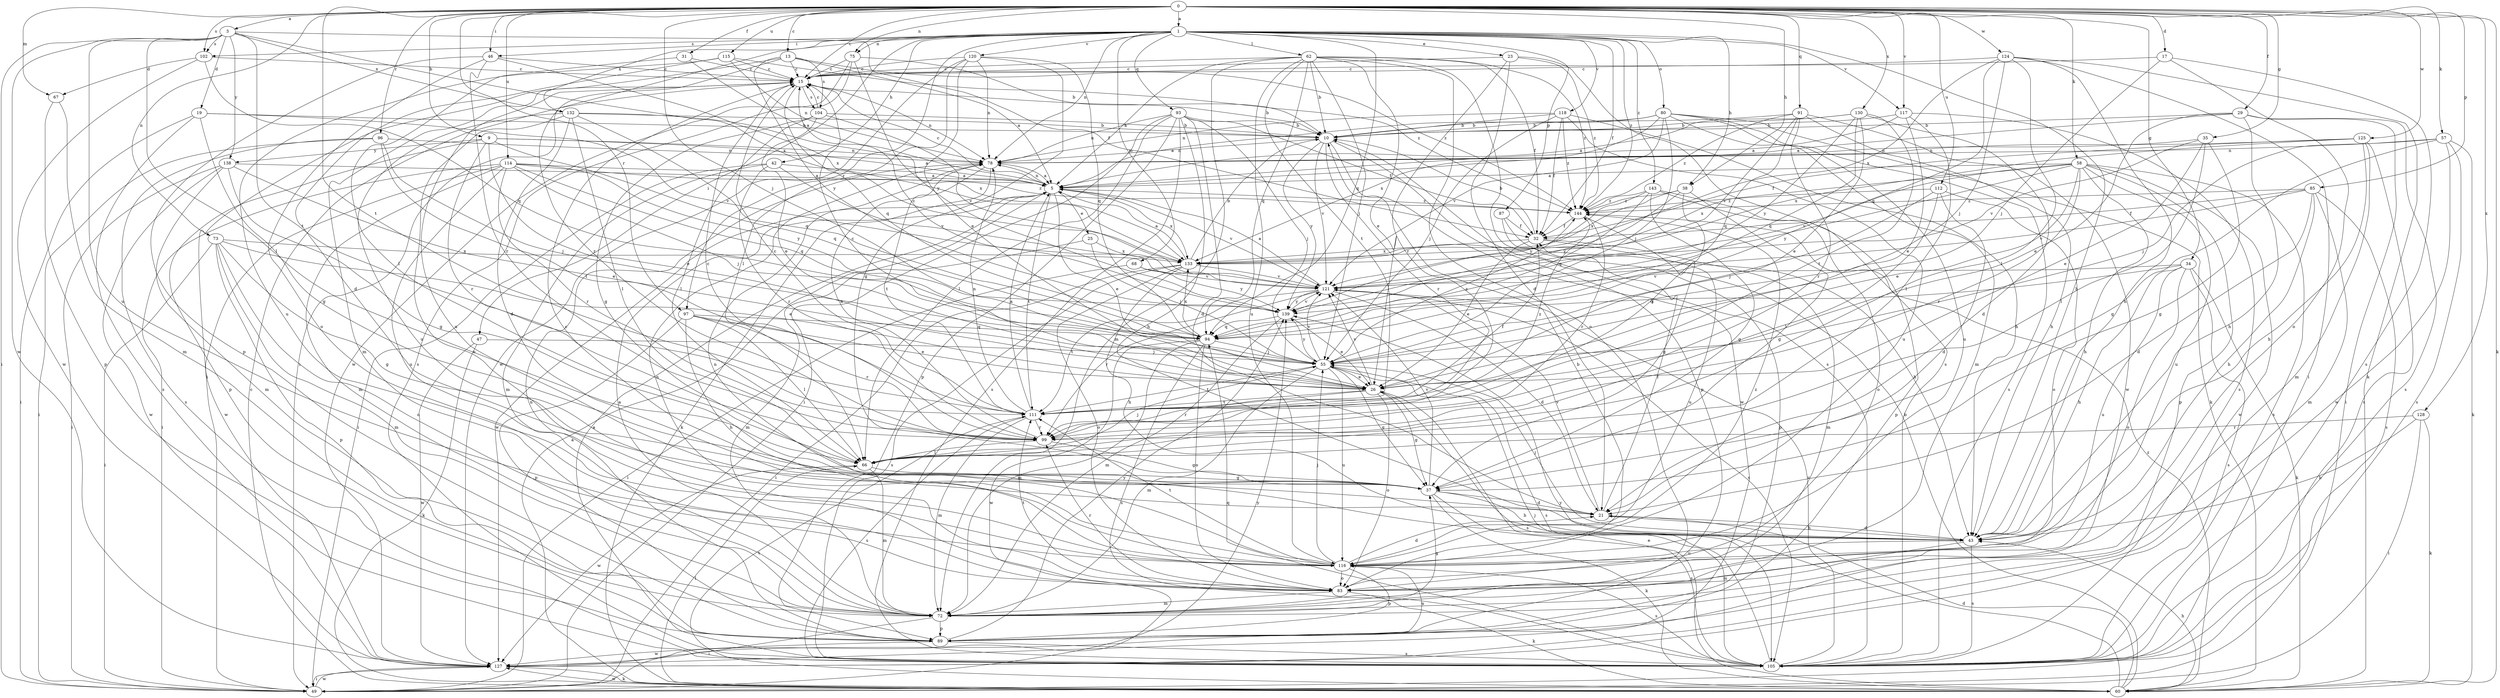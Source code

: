 strict digraph  {
0;
1;
3;
5;
9;
10;
13;
15;
17;
19;
21;
23;
25;
26;
29;
31;
32;
34;
35;
37;
38;
42;
43;
46;
47;
49;
55;
57;
58;
60;
62;
66;
67;
68;
72;
73;
75;
78;
80;
83;
85;
87;
89;
91;
93;
94;
96;
97;
99;
102;
104;
105;
111;
112;
114;
115;
116;
117;
118;
120;
121;
124;
125;
127;
128;
130;
132;
133;
138;
139;
143;
144;
0 -> 1  [label=a];
0 -> 3  [label=a];
0 -> 9  [label=b];
0 -> 13  [label=c];
0 -> 15  [label=c];
0 -> 17  [label=d];
0 -> 29  [label=f];
0 -> 31  [label=f];
0 -> 34  [label=g];
0 -> 35  [label=g];
0 -> 38  [label=h];
0 -> 46  [label=i];
0 -> 55  [label=j];
0 -> 57  [label=k];
0 -> 58  [label=k];
0 -> 60  [label=k];
0 -> 67  [label=m];
0 -> 73  [label=n];
0 -> 75  [label=n];
0 -> 85  [label=p];
0 -> 91  [label=q];
0 -> 96  [label=r];
0 -> 97  [label=r];
0 -> 102  [label=s];
0 -> 111  [label=t];
0 -> 112  [label=u];
0 -> 114  [label=u];
0 -> 115  [label=u];
0 -> 117  [label=v];
0 -> 124  [label=w];
0 -> 125  [label=w];
0 -> 128  [label=x];
0 -> 130  [label=x];
1 -> 23  [label=e];
1 -> 32  [label=f];
1 -> 38  [label=h];
1 -> 42  [label=h];
1 -> 43  [label=h];
1 -> 46  [label=i];
1 -> 47  [label=i];
1 -> 49  [label=i];
1 -> 62  [label=l];
1 -> 68  [label=m];
1 -> 75  [label=n];
1 -> 78  [label=n];
1 -> 80  [label=o];
1 -> 87  [label=p];
1 -> 93  [label=q];
1 -> 94  [label=q];
1 -> 97  [label=r];
1 -> 102  [label=s];
1 -> 117  [label=v];
1 -> 118  [label=v];
1 -> 120  [label=v];
1 -> 132  [label=x];
1 -> 143  [label=z];
1 -> 144  [label=z];
3 -> 19  [label=d];
3 -> 32  [label=f];
3 -> 49  [label=i];
3 -> 66  [label=l];
3 -> 102  [label=s];
3 -> 111  [label=t];
3 -> 116  [label=u];
3 -> 127  [label=w];
3 -> 132  [label=x];
3 -> 133  [label=x];
3 -> 138  [label=y];
5 -> 15  [label=c];
5 -> 25  [label=e];
5 -> 26  [label=e];
5 -> 78  [label=n];
5 -> 111  [label=t];
5 -> 121  [label=v];
5 -> 127  [label=w];
5 -> 133  [label=x];
5 -> 144  [label=z];
9 -> 5  [label=a];
9 -> 26  [label=e];
9 -> 78  [label=n];
9 -> 89  [label=p];
9 -> 94  [label=q];
9 -> 99  [label=r];
9 -> 138  [label=y];
10 -> 78  [label=n];
10 -> 89  [label=p];
10 -> 99  [label=r];
10 -> 121  [label=v];
10 -> 127  [label=w];
10 -> 139  [label=y];
13 -> 5  [label=a];
13 -> 15  [label=c];
13 -> 49  [label=i];
13 -> 99  [label=r];
13 -> 104  [label=s];
13 -> 139  [label=y];
13 -> 144  [label=z];
15 -> 10  [label=b];
15 -> 72  [label=m];
15 -> 78  [label=n];
15 -> 94  [label=q];
15 -> 104  [label=s];
15 -> 116  [label=u];
17 -> 15  [label=c];
17 -> 55  [label=j];
17 -> 83  [label=o];
17 -> 105  [label=s];
19 -> 10  [label=b];
19 -> 37  [label=g];
19 -> 49  [label=i];
19 -> 105  [label=s];
19 -> 121  [label=v];
21 -> 32  [label=f];
21 -> 43  [label=h];
21 -> 121  [label=v];
23 -> 15  [label=c];
23 -> 21  [label=d];
23 -> 99  [label=r];
23 -> 105  [label=s];
23 -> 144  [label=z];
25 -> 55  [label=j];
25 -> 72  [label=m];
25 -> 133  [label=x];
26 -> 15  [label=c];
26 -> 37  [label=g];
26 -> 83  [label=o];
26 -> 99  [label=r];
26 -> 105  [label=s];
26 -> 111  [label=t];
26 -> 121  [label=v];
29 -> 5  [label=a];
29 -> 10  [label=b];
29 -> 26  [label=e];
29 -> 43  [label=h];
29 -> 49  [label=i];
29 -> 105  [label=s];
31 -> 5  [label=a];
31 -> 15  [label=c];
31 -> 66  [label=l];
32 -> 10  [label=b];
32 -> 26  [label=e];
32 -> 72  [label=m];
32 -> 116  [label=u];
32 -> 133  [label=x];
34 -> 43  [label=h];
34 -> 60  [label=k];
34 -> 83  [label=o];
34 -> 94  [label=q];
34 -> 105  [label=s];
34 -> 116  [label=u];
34 -> 121  [label=v];
35 -> 26  [label=e];
35 -> 37  [label=g];
35 -> 66  [label=l];
35 -> 78  [label=n];
35 -> 121  [label=v];
37 -> 21  [label=d];
37 -> 43  [label=h];
37 -> 60  [label=k];
37 -> 105  [label=s];
37 -> 121  [label=v];
38 -> 37  [label=g];
38 -> 111  [label=t];
38 -> 133  [label=x];
38 -> 139  [label=y];
38 -> 144  [label=z];
42 -> 5  [label=a];
42 -> 49  [label=i];
42 -> 72  [label=m];
42 -> 99  [label=r];
42 -> 121  [label=v];
43 -> 21  [label=d];
43 -> 55  [label=j];
43 -> 72  [label=m];
43 -> 105  [label=s];
43 -> 116  [label=u];
46 -> 15  [label=c];
46 -> 83  [label=o];
46 -> 89  [label=p];
46 -> 99  [label=r];
46 -> 133  [label=x];
47 -> 55  [label=j];
47 -> 60  [label=k];
47 -> 127  [label=w];
49 -> 127  [label=w];
49 -> 139  [label=y];
55 -> 26  [label=e];
55 -> 37  [label=g];
55 -> 72  [label=m];
55 -> 105  [label=s];
55 -> 111  [label=t];
55 -> 116  [label=u];
55 -> 121  [label=v];
55 -> 139  [label=y];
55 -> 144  [label=z];
57 -> 37  [label=g];
57 -> 55  [label=j];
57 -> 60  [label=k];
57 -> 78  [label=n];
57 -> 105  [label=s];
57 -> 127  [label=w];
58 -> 5  [label=a];
58 -> 26  [label=e];
58 -> 43  [label=h];
58 -> 89  [label=p];
58 -> 99  [label=r];
58 -> 105  [label=s];
58 -> 116  [label=u];
58 -> 121  [label=v];
58 -> 127  [label=w];
58 -> 133  [label=x];
58 -> 139  [label=y];
60 -> 5  [label=a];
60 -> 10  [label=b];
60 -> 15  [label=c];
60 -> 21  [label=d];
60 -> 26  [label=e];
60 -> 43  [label=h];
60 -> 66  [label=l];
60 -> 111  [label=t];
60 -> 127  [label=w];
60 -> 139  [label=y];
60 -> 144  [label=z];
62 -> 5  [label=a];
62 -> 10  [label=b];
62 -> 15  [label=c];
62 -> 26  [label=e];
62 -> 32  [label=f];
62 -> 55  [label=j];
62 -> 72  [label=m];
62 -> 83  [label=o];
62 -> 94  [label=q];
62 -> 105  [label=s];
62 -> 111  [label=t];
62 -> 116  [label=u];
62 -> 144  [label=z];
66 -> 37  [label=g];
66 -> 55  [label=j];
66 -> 72  [label=m];
66 -> 127  [label=w];
67 -> 72  [label=m];
67 -> 89  [label=p];
68 -> 49  [label=i];
68 -> 121  [label=v];
68 -> 139  [label=y];
72 -> 5  [label=a];
72 -> 37  [label=g];
72 -> 49  [label=i];
72 -> 89  [label=p];
73 -> 26  [label=e];
73 -> 37  [label=g];
73 -> 49  [label=i];
73 -> 72  [label=m];
73 -> 83  [label=o];
73 -> 89  [label=p];
73 -> 133  [label=x];
75 -> 10  [label=b];
75 -> 15  [label=c];
75 -> 105  [label=s];
75 -> 127  [label=w];
75 -> 139  [label=y];
78 -> 5  [label=a];
78 -> 60  [label=k];
78 -> 111  [label=t];
80 -> 5  [label=a];
80 -> 10  [label=b];
80 -> 55  [label=j];
80 -> 60  [label=k];
80 -> 72  [label=m];
80 -> 105  [label=s];
80 -> 116  [label=u];
80 -> 121  [label=v];
80 -> 133  [label=x];
83 -> 10  [label=b];
83 -> 60  [label=k];
83 -> 72  [label=m];
83 -> 78  [label=n];
83 -> 99  [label=r];
83 -> 111  [label=t];
85 -> 21  [label=d];
85 -> 32  [label=f];
85 -> 43  [label=h];
85 -> 72  [label=m];
85 -> 105  [label=s];
85 -> 121  [label=v];
85 -> 144  [label=z];
87 -> 32  [label=f];
87 -> 43  [label=h];
87 -> 89  [label=p];
89 -> 78  [label=n];
89 -> 105  [label=s];
89 -> 116  [label=u];
89 -> 127  [label=w];
89 -> 139  [label=y];
91 -> 10  [label=b];
91 -> 43  [label=h];
91 -> 94  [label=q];
91 -> 99  [label=r];
91 -> 121  [label=v];
91 -> 127  [label=w];
91 -> 144  [label=z];
93 -> 10  [label=b];
93 -> 21  [label=d];
93 -> 32  [label=f];
93 -> 43  [label=h];
93 -> 49  [label=i];
93 -> 55  [label=j];
93 -> 66  [label=l];
93 -> 78  [label=n];
93 -> 89  [label=p];
93 -> 105  [label=s];
94 -> 55  [label=j];
94 -> 72  [label=m];
94 -> 83  [label=o];
94 -> 105  [label=s];
94 -> 127  [label=w];
94 -> 133  [label=x];
96 -> 49  [label=i];
96 -> 55  [label=j];
96 -> 78  [label=n];
96 -> 105  [label=s];
96 -> 111  [label=t];
97 -> 26  [label=e];
97 -> 43  [label=h];
97 -> 66  [label=l];
97 -> 89  [label=p];
97 -> 94  [label=q];
97 -> 99  [label=r];
99 -> 15  [label=c];
99 -> 37  [label=g];
99 -> 66  [label=l];
99 -> 78  [label=n];
102 -> 15  [label=c];
102 -> 94  [label=q];
102 -> 127  [label=w];
102 -> 67  [label=d];
104 -> 10  [label=b];
104 -> 15  [label=c];
104 -> 26  [label=e];
104 -> 37  [label=g];
104 -> 66  [label=l];
104 -> 121  [label=v];
105 -> 5  [label=a];
105 -> 55  [label=j];
105 -> 94  [label=q];
105 -> 121  [label=v];
111 -> 5  [label=a];
111 -> 15  [label=c];
111 -> 32  [label=f];
111 -> 72  [label=m];
111 -> 78  [label=n];
111 -> 99  [label=r];
111 -> 105  [label=s];
111 -> 144  [label=z];
112 -> 21  [label=d];
112 -> 55  [label=j];
112 -> 66  [label=l];
112 -> 83  [label=o];
112 -> 144  [label=z];
114 -> 5  [label=a];
114 -> 49  [label=i];
114 -> 55  [label=j];
114 -> 72  [label=m];
114 -> 94  [label=q];
114 -> 99  [label=r];
114 -> 116  [label=u];
114 -> 127  [label=w];
114 -> 139  [label=y];
114 -> 144  [label=z];
115 -> 15  [label=c];
115 -> 21  [label=d];
115 -> 78  [label=n];
115 -> 116  [label=u];
115 -> 144  [label=z];
116 -> 15  [label=c];
116 -> 21  [label=d];
116 -> 55  [label=j];
116 -> 78  [label=n];
116 -> 83  [label=o];
116 -> 89  [label=p];
116 -> 105  [label=s];
116 -> 111  [label=t];
116 -> 144  [label=z];
117 -> 5  [label=a];
117 -> 10  [label=b];
117 -> 26  [label=e];
117 -> 66  [label=l];
117 -> 105  [label=s];
118 -> 10  [label=b];
118 -> 32  [label=f];
118 -> 43  [label=h];
118 -> 55  [label=j];
118 -> 78  [label=n];
118 -> 116  [label=u];
118 -> 144  [label=z];
120 -> 15  [label=c];
120 -> 26  [label=e];
120 -> 37  [label=g];
120 -> 66  [label=l];
120 -> 78  [label=n];
120 -> 94  [label=q];
120 -> 127  [label=w];
121 -> 5  [label=a];
121 -> 21  [label=d];
121 -> 99  [label=r];
121 -> 105  [label=s];
121 -> 111  [label=t];
121 -> 139  [label=y];
124 -> 15  [label=c];
124 -> 43  [label=h];
124 -> 49  [label=i];
124 -> 55  [label=j];
124 -> 60  [label=k];
124 -> 66  [label=l];
124 -> 94  [label=q];
124 -> 133  [label=x];
125 -> 32  [label=f];
125 -> 43  [label=h];
125 -> 72  [label=m];
125 -> 78  [label=n];
125 -> 105  [label=s];
125 -> 133  [label=x];
127 -> 49  [label=i];
127 -> 60  [label=k];
128 -> 43  [label=h];
128 -> 49  [label=i];
128 -> 60  [label=k];
128 -> 99  [label=r];
130 -> 5  [label=a];
130 -> 10  [label=b];
130 -> 21  [label=d];
130 -> 26  [label=e];
130 -> 94  [label=q];
130 -> 111  [label=t];
130 -> 139  [label=y];
132 -> 10  [label=b];
132 -> 21  [label=d];
132 -> 66  [label=l];
132 -> 83  [label=o];
132 -> 94  [label=q];
132 -> 116  [label=u];
132 -> 133  [label=x];
133 -> 5  [label=a];
133 -> 10  [label=b];
133 -> 43  [label=h];
133 -> 49  [label=i];
133 -> 83  [label=o];
133 -> 105  [label=s];
133 -> 121  [label=v];
138 -> 5  [label=a];
138 -> 26  [label=e];
138 -> 37  [label=g];
138 -> 49  [label=i];
138 -> 72  [label=m];
138 -> 127  [label=w];
139 -> 15  [label=c];
139 -> 26  [label=e];
139 -> 72  [label=m];
139 -> 94  [label=q];
139 -> 121  [label=v];
143 -> 37  [label=g];
143 -> 83  [label=o];
143 -> 89  [label=p];
143 -> 94  [label=q];
143 -> 139  [label=y];
143 -> 144  [label=z];
144 -> 32  [label=f];
144 -> 37  [label=g];
144 -> 99  [label=r];
}
